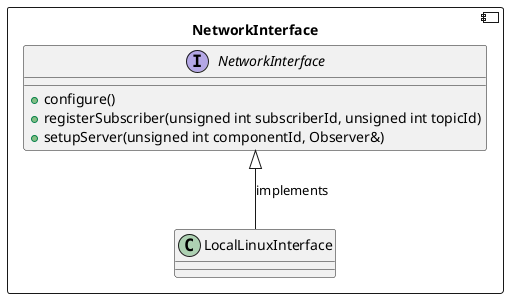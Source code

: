 @startuml


component "NetworkInterface" as NI {

  interface "NetworkInterface" as NII {
    + configure()
    + registerSubscriber(unsigned int subscriberId, unsigned int topicId)
    + setupServer(unsigned int componentId, Observer&)
  }

  class "LocalLinuxInterface" as LLI {

  }

}

LLI -u-|> NII : "implements"



@enduml


